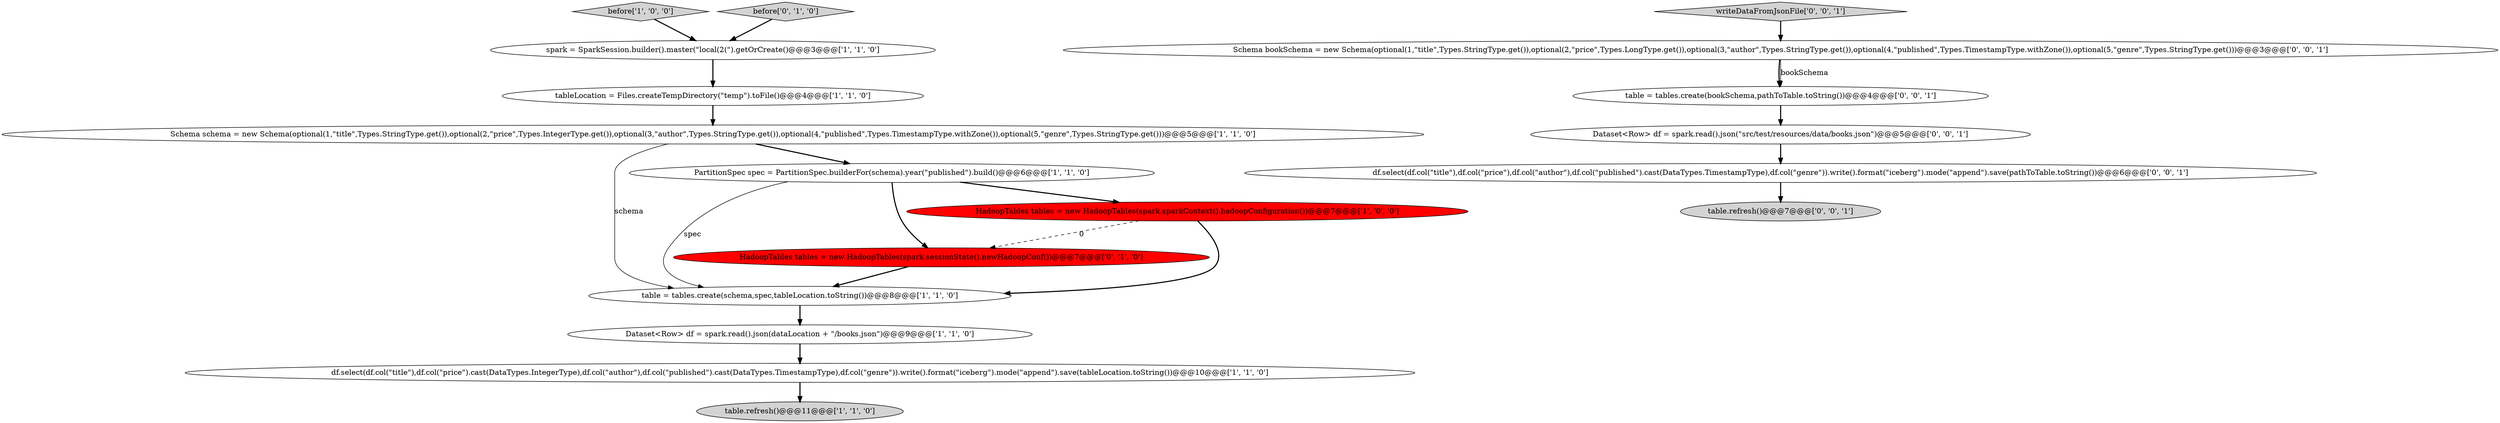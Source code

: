 digraph {
9 [style = filled, label = "before['1', '0', '0']", fillcolor = lightgray, shape = diamond image = "AAA0AAABBB1BBB"];
6 [style = filled, label = "HadoopTables tables = new HadoopTables(spark.sparkContext().hadoopConfiguration())@@@7@@@['1', '0', '0']", fillcolor = red, shape = ellipse image = "AAA1AAABBB1BBB"];
5 [style = filled, label = "tableLocation = Files.createTempDirectory(\"temp\").toFile()@@@4@@@['1', '1', '0']", fillcolor = white, shape = ellipse image = "AAA0AAABBB1BBB"];
7 [style = filled, label = "table = tables.create(schema,spec,tableLocation.toString())@@@8@@@['1', '1', '0']", fillcolor = white, shape = ellipse image = "AAA0AAABBB1BBB"];
17 [style = filled, label = "writeDataFromJsonFile['0', '0', '1']", fillcolor = lightgray, shape = diamond image = "AAA0AAABBB3BBB"];
13 [style = filled, label = "Schema bookSchema = new Schema(optional(1,\"title\",Types.StringType.get()),optional(2,\"price\",Types.LongType.get()),optional(3,\"author\",Types.StringType.get()),optional(4,\"published\",Types.TimestampType.withZone()),optional(5,\"genre\",Types.StringType.get()))@@@3@@@['0', '0', '1']", fillcolor = white, shape = ellipse image = "AAA0AAABBB3BBB"];
14 [style = filled, label = "Dataset<Row> df = spark.read().json(\"src/test/resources/data/books.json\")@@@5@@@['0', '0', '1']", fillcolor = white, shape = ellipse image = "AAA0AAABBB3BBB"];
1 [style = filled, label = "spark = SparkSession.builder().master(\"local(2(\").getOrCreate()@@@3@@@['1', '1', '0']", fillcolor = white, shape = ellipse image = "AAA0AAABBB1BBB"];
11 [style = filled, label = "before['0', '1', '0']", fillcolor = lightgray, shape = diamond image = "AAA0AAABBB2BBB"];
0 [style = filled, label = "Schema schema = new Schema(optional(1,\"title\",Types.StringType.get()),optional(2,\"price\",Types.IntegerType.get()),optional(3,\"author\",Types.StringType.get()),optional(4,\"published\",Types.TimestampType.withZone()),optional(5,\"genre\",Types.StringType.get()))@@@5@@@['1', '1', '0']", fillcolor = white, shape = ellipse image = "AAA0AAABBB1BBB"];
4 [style = filled, label = "Dataset<Row> df = spark.read().json(dataLocation + \"/books.json\")@@@9@@@['1', '1', '0']", fillcolor = white, shape = ellipse image = "AAA0AAABBB1BBB"];
8 [style = filled, label = "PartitionSpec spec = PartitionSpec.builderFor(schema).year(\"published\").build()@@@6@@@['1', '1', '0']", fillcolor = white, shape = ellipse image = "AAA0AAABBB1BBB"];
12 [style = filled, label = "df.select(df.col(\"title\"),df.col(\"price\"),df.col(\"author\"),df.col(\"published\").cast(DataTypes.TimestampType),df.col(\"genre\")).write().format(\"iceberg\").mode(\"append\").save(pathToTable.toString())@@@6@@@['0', '0', '1']", fillcolor = white, shape = ellipse image = "AAA0AAABBB3BBB"];
2 [style = filled, label = "df.select(df.col(\"title\"),df.col(\"price\").cast(DataTypes.IntegerType),df.col(\"author\"),df.col(\"published\").cast(DataTypes.TimestampType),df.col(\"genre\")).write().format(\"iceberg\").mode(\"append\").save(tableLocation.toString())@@@10@@@['1', '1', '0']", fillcolor = white, shape = ellipse image = "AAA0AAABBB1BBB"];
16 [style = filled, label = "table = tables.create(bookSchema,pathToTable.toString())@@@4@@@['0', '0', '1']", fillcolor = white, shape = ellipse image = "AAA0AAABBB3BBB"];
15 [style = filled, label = "table.refresh()@@@7@@@['0', '0', '1']", fillcolor = lightgray, shape = ellipse image = "AAA0AAABBB3BBB"];
10 [style = filled, label = "HadoopTables tables = new HadoopTables(spark.sessionState().newHadoopConf())@@@7@@@['0', '1', '0']", fillcolor = red, shape = ellipse image = "AAA1AAABBB2BBB"];
3 [style = filled, label = "table.refresh()@@@11@@@['1', '1', '0']", fillcolor = lightgray, shape = ellipse image = "AAA0AAABBB1BBB"];
1->5 [style = bold, label=""];
8->10 [style = bold, label=""];
11->1 [style = bold, label=""];
2->3 [style = bold, label=""];
12->15 [style = bold, label=""];
8->6 [style = bold, label=""];
4->2 [style = bold, label=""];
7->4 [style = bold, label=""];
10->7 [style = bold, label=""];
13->16 [style = bold, label=""];
6->10 [style = dashed, label="0"];
5->0 [style = bold, label=""];
14->12 [style = bold, label=""];
13->16 [style = solid, label="bookSchema"];
0->8 [style = bold, label=""];
16->14 [style = bold, label=""];
17->13 [style = bold, label=""];
8->7 [style = solid, label="spec"];
6->7 [style = bold, label=""];
9->1 [style = bold, label=""];
0->7 [style = solid, label="schema"];
}
